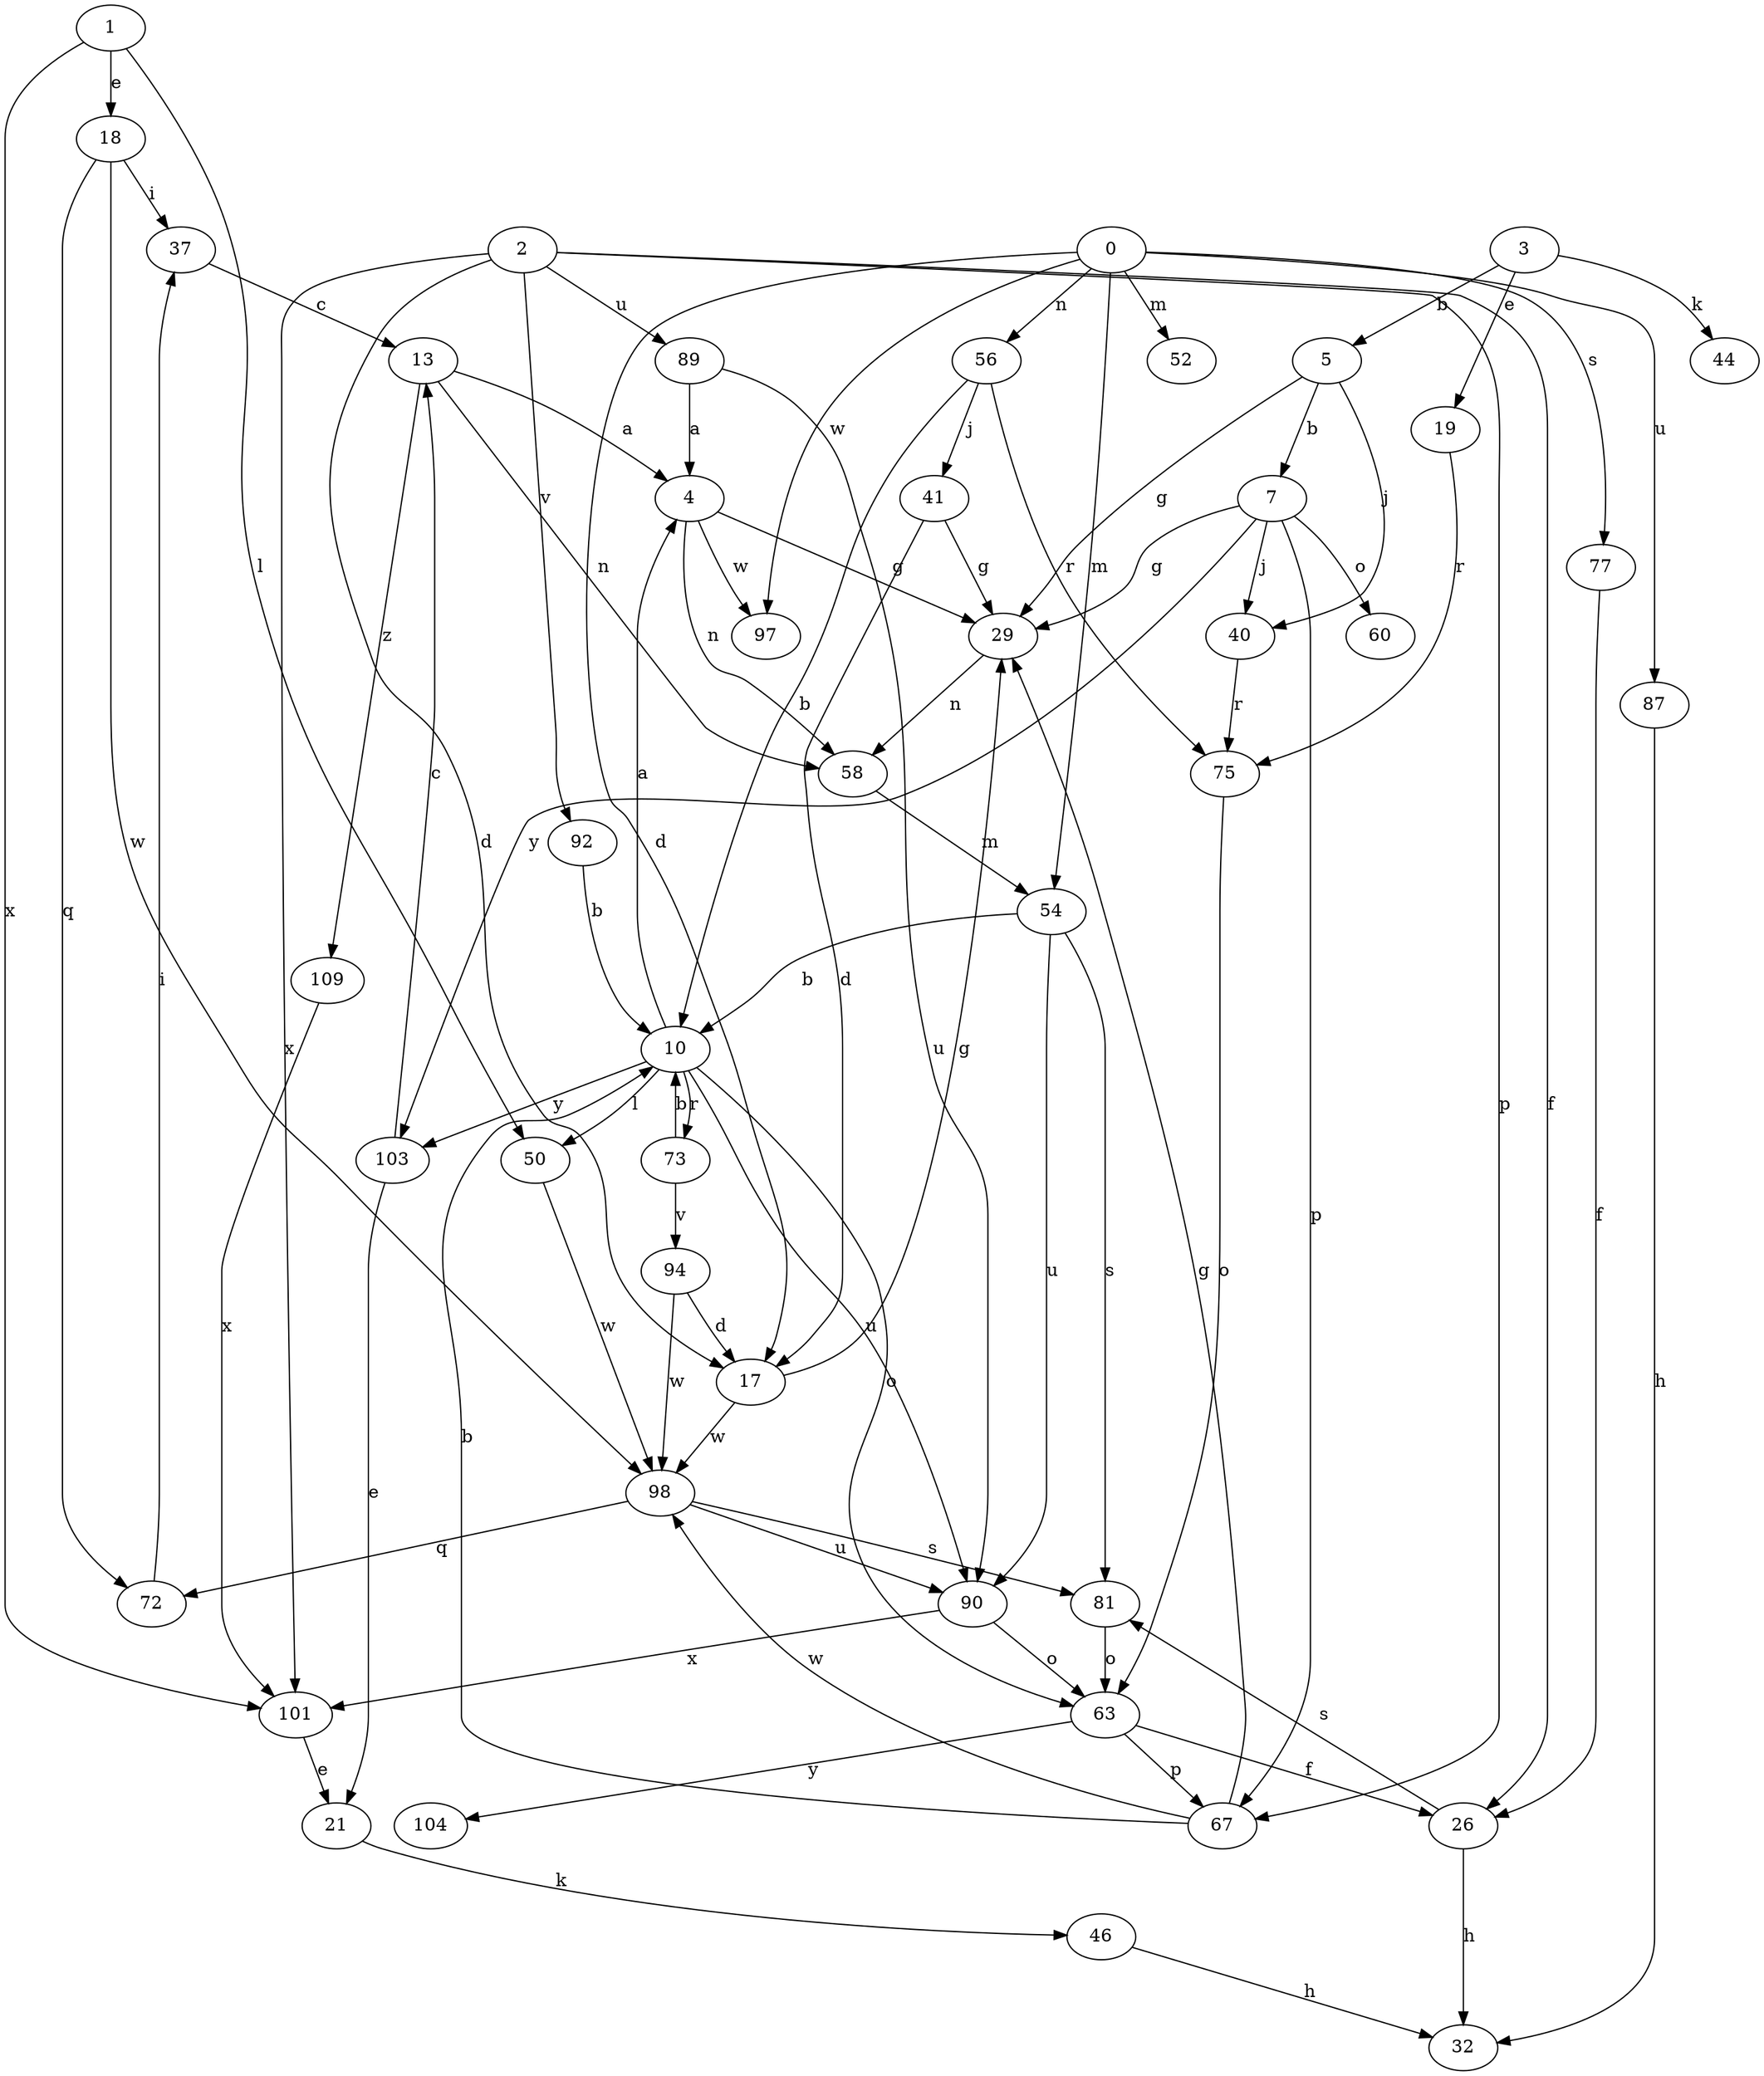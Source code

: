 strict digraph  {
1;
2;
3;
4;
5;
7;
10;
13;
17;
18;
19;
21;
26;
29;
32;
37;
40;
41;
44;
46;
0;
50;
52;
54;
56;
58;
60;
63;
67;
72;
73;
75;
77;
81;
87;
89;
90;
92;
94;
97;
98;
101;
103;
104;
109;
1 -> 18  [label=e];
1 -> 50  [label=l];
1 -> 101  [label=x];
2 -> 17  [label=d];
2 -> 26  [label=f];
2 -> 67  [label=p];
2 -> 89  [label=u];
2 -> 92  [label=v];
2 -> 101  [label=x];
3 -> 5  [label=b];
3 -> 19  [label=e];
3 -> 44  [label=k];
4 -> 29  [label=g];
4 -> 58  [label=n];
4 -> 97  [label=w];
5 -> 7  [label=b];
5 -> 29  [label=g];
5 -> 40  [label=j];
7 -> 29  [label=g];
7 -> 40  [label=j];
7 -> 60  [label=o];
7 -> 67  [label=p];
7 -> 103  [label=y];
10 -> 4  [label=a];
10 -> 50  [label=l];
10 -> 63  [label=o];
10 -> 73  [label=r];
10 -> 90  [label=u];
10 -> 103  [label=y];
13 -> 4  [label=a];
13 -> 58  [label=n];
13 -> 109  [label=z];
17 -> 29  [label=g];
17 -> 98  [label=w];
18 -> 37  [label=i];
18 -> 72  [label=q];
18 -> 98  [label=w];
19 -> 75  [label=r];
21 -> 46  [label=k];
26 -> 32  [label=h];
26 -> 81  [label=s];
29 -> 58  [label=n];
37 -> 13  [label=c];
40 -> 75  [label=r];
41 -> 17  [label=d];
41 -> 29  [label=g];
46 -> 32  [label=h];
0 -> 17  [label=d];
0 -> 52  [label=m];
0 -> 54  [label=m];
0 -> 56  [label=n];
0 -> 77  [label=s];
0 -> 87  [label=u];
0 -> 97  [label=w];
50 -> 98  [label=w];
54 -> 10  [label=b];
54 -> 81  [label=s];
54 -> 90  [label=u];
56 -> 10  [label=b];
56 -> 41  [label=j];
56 -> 75  [label=r];
58 -> 54  [label=m];
63 -> 26  [label=f];
63 -> 67  [label=p];
63 -> 104  [label=y];
67 -> 10  [label=b];
67 -> 29  [label=g];
67 -> 98  [label=w];
72 -> 37  [label=i];
73 -> 10  [label=b];
73 -> 94  [label=v];
75 -> 63  [label=o];
77 -> 26  [label=f];
81 -> 63  [label=o];
87 -> 32  [label=h];
89 -> 4  [label=a];
89 -> 90  [label=u];
90 -> 63  [label=o];
90 -> 101  [label=x];
92 -> 10  [label=b];
94 -> 17  [label=d];
94 -> 98  [label=w];
98 -> 72  [label=q];
98 -> 81  [label=s];
98 -> 90  [label=u];
101 -> 21  [label=e];
103 -> 13  [label=c];
103 -> 21  [label=e];
109 -> 101  [label=x];
}

